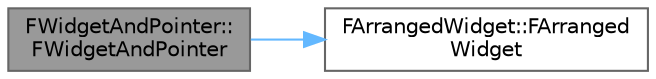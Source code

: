 digraph "FWidgetAndPointer::FWidgetAndPointer"
{
 // INTERACTIVE_SVG=YES
 // LATEX_PDF_SIZE
  bgcolor="transparent";
  edge [fontname=Helvetica,fontsize=10,labelfontname=Helvetica,labelfontsize=10];
  node [fontname=Helvetica,fontsize=10,shape=box,height=0.2,width=0.4];
  rankdir="LR";
  Node1 [id="Node000001",label="FWidgetAndPointer::\lFWidgetAndPointer",height=0.2,width=0.4,color="gray40", fillcolor="grey60", style="filled", fontcolor="black",tooltip=" "];
  Node1 -> Node2 [id="edge1_Node000001_Node000002",color="steelblue1",style="solid",tooltip=" "];
  Node2 [id="Node000002",label="FArrangedWidget::FArranged\lWidget",height=0.2,width=0.4,color="grey40", fillcolor="white", style="filled",URL="$dd/d96/classFArrangedWidget.html#a735bb16ea10c0169e575e46934d4d958",tooltip=" "];
}
